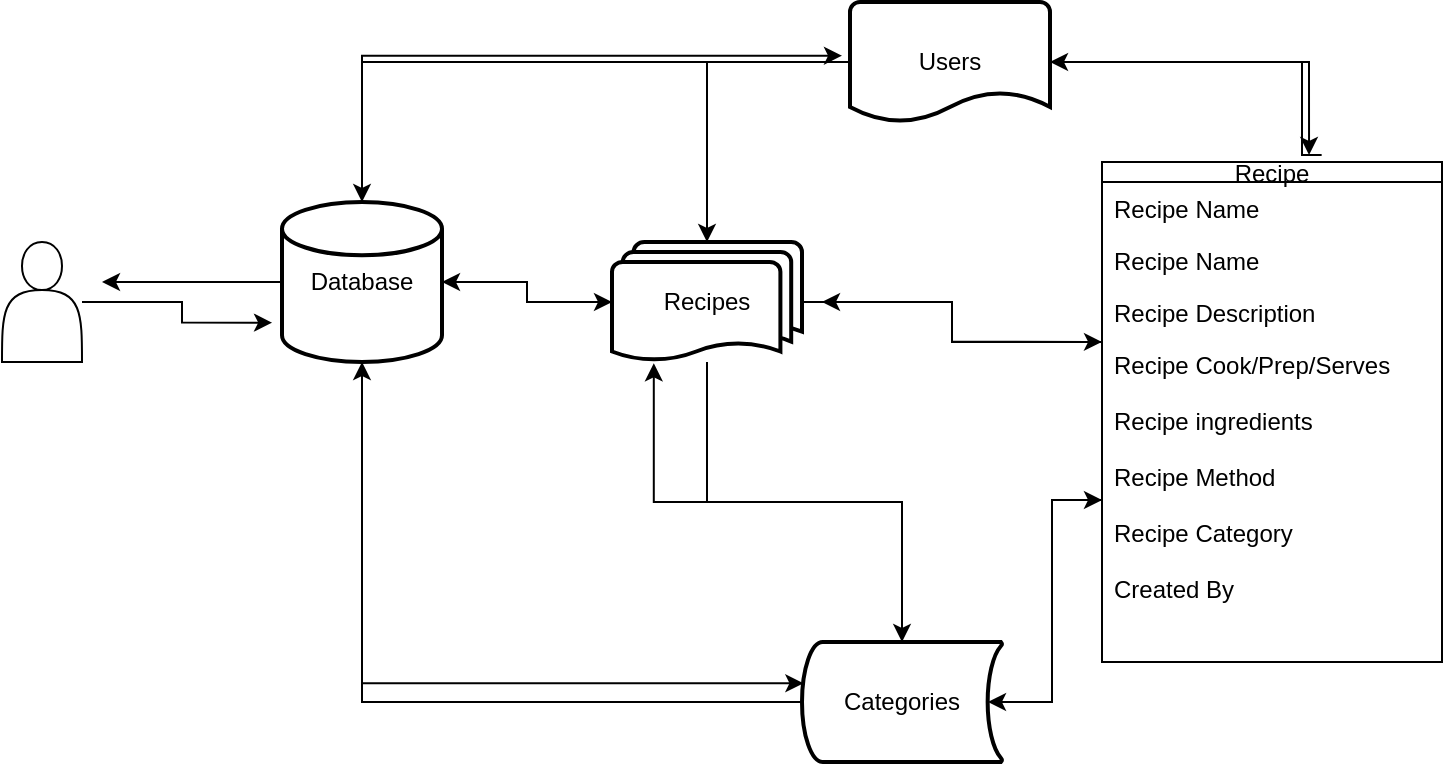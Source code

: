 <mxfile version="15.7.3" type="device"><diagram id="Q5givSGHPN7uU91PFvO_" name="Page-1"><mxGraphModel dx="1202" dy="513" grid="1" gridSize="10" guides="1" tooltips="1" connect="1" arrows="1" fold="1" page="1" pageScale="1" pageWidth="827" pageHeight="1169" math="0" shadow="0"><root><mxCell id="0"/><mxCell id="1" parent="0"/><mxCell id="YBD2Yz4YnTVxHhf54xT5-11" style="edgeStyle=orthogonalEdgeStyle;rounded=0;orthogonalLoop=1;jettySize=auto;html=1;entryX=0.007;entryY=0.344;entryDx=0;entryDy=0;entryPerimeter=0;exitX=0.5;exitY=1;exitDx=0;exitDy=0;exitPerimeter=0;" edge="1" parent="1" source="YBD2Yz4YnTVxHhf54xT5-2" target="YBD2Yz4YnTVxHhf54xT5-3"><mxGeometry relative="1" as="geometry"><mxPoint x="520" y="161" as="sourcePoint"/></mxGeometry></mxCell><mxCell id="YBD2Yz4YnTVxHhf54xT5-46" style="edgeStyle=orthogonalEdgeStyle;rounded=0;orthogonalLoop=1;jettySize=auto;html=1;" edge="1" parent="1" source="YBD2Yz4YnTVxHhf54xT5-2" target="YBD2Yz4YnTVxHhf54xT5-5"><mxGeometry relative="1" as="geometry"/></mxCell><mxCell id="YBD2Yz4YnTVxHhf54xT5-47" style="edgeStyle=orthogonalEdgeStyle;rounded=0;orthogonalLoop=1;jettySize=auto;html=1;" edge="1" parent="1" source="YBD2Yz4YnTVxHhf54xT5-2"><mxGeometry relative="1" as="geometry"><mxPoint x="450" y="46.863" as="targetPoint"/><Array as="points"><mxPoint x="210" y="47"/></Array></mxGeometry></mxCell><mxCell id="YBD2Yz4YnTVxHhf54xT5-48" style="edgeStyle=orthogonalEdgeStyle;rounded=0;orthogonalLoop=1;jettySize=auto;html=1;" edge="1" parent="1" source="YBD2Yz4YnTVxHhf54xT5-2"><mxGeometry relative="1" as="geometry"><mxPoint x="80" y="160" as="targetPoint"/></mxGeometry></mxCell><mxCell id="YBD2Yz4YnTVxHhf54xT5-2" value="Database" style="strokeWidth=2;html=1;shape=mxgraph.flowchart.database;whiteSpace=wrap;" vertex="1" parent="1"><mxGeometry x="170" y="120" width="80" height="80" as="geometry"/></mxCell><mxCell id="YBD2Yz4YnTVxHhf54xT5-19" style="edgeStyle=orthogonalEdgeStyle;rounded=0;orthogonalLoop=1;jettySize=auto;html=1;entryX=0.22;entryY=1.011;entryDx=0;entryDy=0;entryPerimeter=0;" edge="1" parent="1" source="YBD2Yz4YnTVxHhf54xT5-3" target="YBD2Yz4YnTVxHhf54xT5-5"><mxGeometry relative="1" as="geometry"><Array as="points"><mxPoint x="480" y="270"/><mxPoint x="356" y="270"/></Array></mxGeometry></mxCell><mxCell id="YBD2Yz4YnTVxHhf54xT5-40" style="edgeStyle=orthogonalEdgeStyle;rounded=0;orthogonalLoop=1;jettySize=auto;html=1;" edge="1" parent="1" source="YBD2Yz4YnTVxHhf54xT5-3" target="YBD2Yz4YnTVxHhf54xT5-29"><mxGeometry relative="1" as="geometry"/></mxCell><mxCell id="YBD2Yz4YnTVxHhf54xT5-45" style="edgeStyle=orthogonalEdgeStyle;rounded=0;orthogonalLoop=1;jettySize=auto;html=1;entryX=0.5;entryY=1;entryDx=0;entryDy=0;entryPerimeter=0;" edge="1" parent="1" source="YBD2Yz4YnTVxHhf54xT5-3" target="YBD2Yz4YnTVxHhf54xT5-2"><mxGeometry relative="1" as="geometry"/></mxCell><mxCell id="YBD2Yz4YnTVxHhf54xT5-3" value="Categories" style="strokeWidth=2;html=1;shape=mxgraph.flowchart.stored_data;whiteSpace=wrap;" vertex="1" parent="1"><mxGeometry x="430" y="340" width="100" height="60" as="geometry"/></mxCell><mxCell id="YBD2Yz4YnTVxHhf54xT5-15" style="edgeStyle=orthogonalEdgeStyle;rounded=0;orthogonalLoop=1;jettySize=auto;html=1;entryX=0.5;entryY=0;entryDx=0;entryDy=0;entryPerimeter=0;" edge="1" parent="1" source="YBD2Yz4YnTVxHhf54xT5-4" target="YBD2Yz4YnTVxHhf54xT5-2"><mxGeometry relative="1" as="geometry"/></mxCell><mxCell id="YBD2Yz4YnTVxHhf54xT5-23" value="" style="edgeStyle=orthogonalEdgeStyle;rounded=0;orthogonalLoop=1;jettySize=auto;html=1;" edge="1" parent="1" source="YBD2Yz4YnTVxHhf54xT5-4" target="YBD2Yz4YnTVxHhf54xT5-5"><mxGeometry relative="1" as="geometry"/></mxCell><mxCell id="YBD2Yz4YnTVxHhf54xT5-38" style="edgeStyle=orthogonalEdgeStyle;rounded=0;orthogonalLoop=1;jettySize=auto;html=1;entryX=0.609;entryY=-0.014;entryDx=0;entryDy=0;entryPerimeter=0;" edge="1" parent="1" source="YBD2Yz4YnTVxHhf54xT5-4" target="YBD2Yz4YnTVxHhf54xT5-26"><mxGeometry relative="1" as="geometry"/></mxCell><mxCell id="YBD2Yz4YnTVxHhf54xT5-4" value="Users" style="strokeWidth=2;html=1;shape=mxgraph.flowchart.document2;whiteSpace=wrap;size=0.25;" vertex="1" parent="1"><mxGeometry x="454" y="20" width="100" height="60" as="geometry"/></mxCell><mxCell id="YBD2Yz4YnTVxHhf54xT5-14" style="edgeStyle=orthogonalEdgeStyle;rounded=0;orthogonalLoop=1;jettySize=auto;html=1;" edge="1" parent="1" source="YBD2Yz4YnTVxHhf54xT5-5" target="YBD2Yz4YnTVxHhf54xT5-2"><mxGeometry relative="1" as="geometry"/></mxCell><mxCell id="YBD2Yz4YnTVxHhf54xT5-49" style="edgeStyle=orthogonalEdgeStyle;rounded=0;orthogonalLoop=1;jettySize=auto;html=1;entryX=-0.062;entryY=0.754;entryDx=0;entryDy=0;entryPerimeter=0;" edge="1" parent="1" source="YBD2Yz4YnTVxHhf54xT5-22" target="YBD2Yz4YnTVxHhf54xT5-2"><mxGeometry relative="1" as="geometry"/></mxCell><mxCell id="YBD2Yz4YnTVxHhf54xT5-22" value="" style="shape=actor;whiteSpace=wrap;html=1;" vertex="1" parent="1"><mxGeometry x="30" y="140" width="40" height="60" as="geometry"/></mxCell><mxCell id="YBD2Yz4YnTVxHhf54xT5-42" style="edgeStyle=orthogonalEdgeStyle;rounded=0;orthogonalLoop=1;jettySize=auto;html=1;entryX=1;entryY=0.5;entryDx=0;entryDy=0;entryPerimeter=0;exitX=0.646;exitY=-0.014;exitDx=0;exitDy=0;exitPerimeter=0;" edge="1" parent="1" source="YBD2Yz4YnTVxHhf54xT5-26" target="YBD2Yz4YnTVxHhf54xT5-4"><mxGeometry relative="1" as="geometry"><Array as="points"><mxPoint x="680" y="97"/><mxPoint x="680" y="50"/></Array></mxGeometry></mxCell><mxCell id="YBD2Yz4YnTVxHhf54xT5-26" value="Recipe" style="swimlane;fontStyle=0;childLayout=stackLayout;horizontal=1;startSize=10;fillColor=none;horizontalStack=0;resizeParent=1;resizeParentMax=0;resizeLast=0;collapsible=1;marginBottom=0;" vertex="1" parent="1"><mxGeometry x="580" y="100" width="170" height="250" as="geometry"/></mxCell><mxCell id="YBD2Yz4YnTVxHhf54xT5-37" value="Recipe Name" style="text;strokeColor=none;fillColor=none;align=left;verticalAlign=top;spacingLeft=4;spacingRight=4;overflow=hidden;rotatable=0;points=[[0,0.5],[1,0.5]];portConstraint=eastwest;" vertex="1" parent="YBD2Yz4YnTVxHhf54xT5-26"><mxGeometry y="10" width="170" height="26" as="geometry"/></mxCell><mxCell id="YBD2Yz4YnTVxHhf54xT5-27" value="Recipe Name" style="text;strokeColor=none;fillColor=none;align=left;verticalAlign=top;spacingLeft=4;spacingRight=4;overflow=hidden;rotatable=0;points=[[0,0.5],[1,0.5]];portConstraint=eastwest;" vertex="1" parent="YBD2Yz4YnTVxHhf54xT5-26"><mxGeometry y="36" width="170" height="26" as="geometry"/></mxCell><mxCell id="YBD2Yz4YnTVxHhf54xT5-28" value="Recipe Description&#10;" style="text;strokeColor=none;fillColor=none;align=left;verticalAlign=top;spacingLeft=4;spacingRight=4;overflow=hidden;rotatable=0;points=[[0,0.5],[1,0.5]];portConstraint=eastwest;" vertex="1" parent="YBD2Yz4YnTVxHhf54xT5-26"><mxGeometry y="62" width="170" height="26" as="geometry"/></mxCell><mxCell id="YBD2Yz4YnTVxHhf54xT5-29" value="Recipe Cook/Prep/Serves&#10;&#10;Recipe ingredients&#10;&#10;Recipe Method&#10;&#10;Recipe Category&#10;&#10;Created By" style="text;strokeColor=none;fillColor=none;align=left;verticalAlign=top;spacingLeft=4;spacingRight=4;overflow=hidden;rotatable=0;points=[[0,0.5],[1,0.5]];portConstraint=eastwest;" vertex="1" parent="YBD2Yz4YnTVxHhf54xT5-26"><mxGeometry y="88" width="170" height="162" as="geometry"/></mxCell><mxCell id="YBD2Yz4YnTVxHhf54xT5-44" style="edgeStyle=orthogonalEdgeStyle;rounded=0;orthogonalLoop=1;jettySize=auto;html=1;entryX=0.5;entryY=0;entryDx=0;entryDy=0;entryPerimeter=0;" edge="1" parent="1" source="YBD2Yz4YnTVxHhf54xT5-5" target="YBD2Yz4YnTVxHhf54xT5-3"><mxGeometry relative="1" as="geometry"/></mxCell><mxCell id="YBD2Yz4YnTVxHhf54xT5-5" value="Recipes" style="strokeWidth=2;html=1;shape=mxgraph.flowchart.multi-document;whiteSpace=wrap;" vertex="1" parent="1"><mxGeometry x="335" y="140" width="95" height="60" as="geometry"/></mxCell><mxCell id="YBD2Yz4YnTVxHhf54xT5-33" value="" style="edgeStyle=orthogonalEdgeStyle;rounded=0;orthogonalLoop=1;jettySize=auto;html=1;exitX=1;exitY=0.5;exitDx=0;exitDy=0;exitPerimeter=0;entryX=0;entryY=0.012;entryDx=0;entryDy=0;entryPerimeter=0;" edge="1" parent="1" source="YBD2Yz4YnTVxHhf54xT5-5" target="YBD2Yz4YnTVxHhf54xT5-29"><mxGeometry relative="1" as="geometry"><mxPoint x="440" y="160" as="sourcePoint"/></mxGeometry></mxCell><mxCell id="YBD2Yz4YnTVxHhf54xT5-39" style="edgeStyle=orthogonalEdgeStyle;rounded=0;orthogonalLoop=1;jettySize=auto;html=1;" edge="1" parent="1" source="YBD2Yz4YnTVxHhf54xT5-27"><mxGeometry relative="1" as="geometry"><mxPoint x="440" y="170" as="targetPoint"/><Array as="points"><mxPoint x="580" y="190"/><mxPoint x="505" y="190"/><mxPoint x="505" y="170"/></Array></mxGeometry></mxCell><mxCell id="YBD2Yz4YnTVxHhf54xT5-41" style="edgeStyle=orthogonalEdgeStyle;rounded=0;orthogonalLoop=1;jettySize=auto;html=1;entryX=0.93;entryY=0.5;entryDx=0;entryDy=0;entryPerimeter=0;" edge="1" parent="1" source="YBD2Yz4YnTVxHhf54xT5-29" target="YBD2Yz4YnTVxHhf54xT5-3"><mxGeometry relative="1" as="geometry"/></mxCell></root></mxGraphModel></diagram></mxfile>
